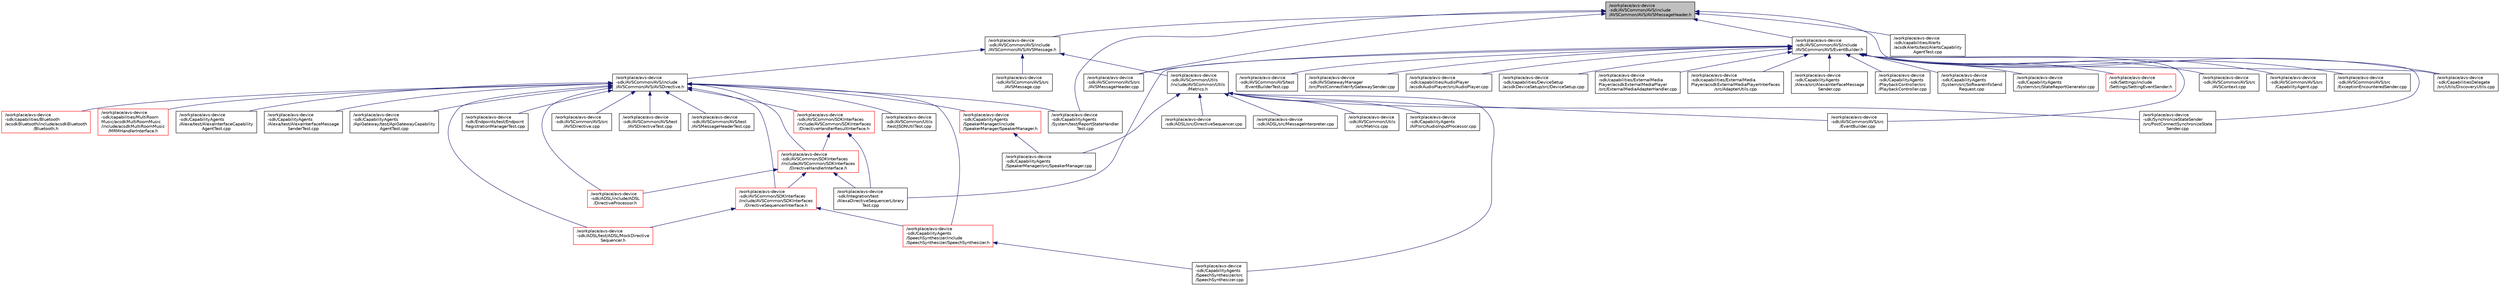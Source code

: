 digraph "/workplace/avs-device-sdk/AVSCommon/AVS/include/AVSCommon/AVS/AVSMessageHeader.h"
{
  edge [fontname="Helvetica",fontsize="10",labelfontname="Helvetica",labelfontsize="10"];
  node [fontname="Helvetica",fontsize="10",shape=record];
  Node2 [label="/workplace/avs-device\l-sdk/AVSCommon/AVS/include\l/AVSCommon/AVS/AVSMessageHeader.h",height=0.2,width=0.4,color="black", fillcolor="grey75", style="filled", fontcolor="black"];
  Node2 -> Node3 [dir="back",color="midnightblue",fontsize="10",style="solid",fontname="Helvetica"];
  Node3 [label="/workplace/avs-device\l-sdk/AVSCommon/AVS/include\l/AVSCommon/AVS/AVSMessage.h",height=0.2,width=0.4,color="black", fillcolor="white", style="filled",URL="$_a_v_s_message_8h.html"];
  Node3 -> Node4 [dir="back",color="midnightblue",fontsize="10",style="solid",fontname="Helvetica"];
  Node4 [label="/workplace/avs-device\l-sdk/AVSCommon/AVS/include\l/AVSCommon/AVS/AVSDirective.h",height=0.2,width=0.4,color="black", fillcolor="white", style="filled",URL="$_a_v_s_directive_8h.html"];
  Node4 -> Node5 [dir="back",color="midnightblue",fontsize="10",style="solid",fontname="Helvetica"];
  Node5 [label="/workplace/avs-device\l-sdk/ADSL/include/ADSL\l/DirectiveProcessor.h",height=0.2,width=0.4,color="red", fillcolor="white", style="filled",URL="$_directive_processor_8h.html"];
  Node4 -> Node35 [dir="back",color="midnightblue",fontsize="10",style="solid",fontname="Helvetica"];
  Node35 [label="/workplace/avs-device\l-sdk/ADSL/test/ADSL/MockDirective\lSequencer.h",height=0.2,width=0.4,color="red", fillcolor="white", style="filled",URL="$_a_d_s_l_2test_2_a_d_s_l_2_mock_directive_sequencer_8h.html"];
  Node4 -> Node36 [dir="back",color="midnightblue",fontsize="10",style="solid",fontname="Helvetica"];
  Node36 [label="/workplace/avs-device\l-sdk/AVSCommon/AVS/src\l/AVSDirective.cpp",height=0.2,width=0.4,color="black", fillcolor="white", style="filled",URL="$_a_v_s_directive_8cpp.html"];
  Node4 -> Node37 [dir="back",color="midnightblue",fontsize="10",style="solid",fontname="Helvetica"];
  Node37 [label="/workplace/avs-device\l-sdk/AVSCommon/AVS/test\l/AVSDirectiveTest.cpp",height=0.2,width=0.4,color="black", fillcolor="white", style="filled",URL="$_a_v_s_directive_test_8cpp.html"];
  Node4 -> Node38 [dir="back",color="midnightblue",fontsize="10",style="solid",fontname="Helvetica"];
  Node38 [label="/workplace/avs-device\l-sdk/AVSCommon/AVS/test\l/AVSMessageHeaderTest.cpp",height=0.2,width=0.4,color="black", fillcolor="white", style="filled",URL="$_a_v_s_message_header_test_8cpp.html"];
  Node4 -> Node39 [dir="back",color="midnightblue",fontsize="10",style="solid",fontname="Helvetica"];
  Node39 [label="/workplace/avs-device\l-sdk/AVSCommon/SDKInterfaces\l/include/AVSCommon/SDKInterfaces\l/DirectiveHandlerInterface.h",height=0.2,width=0.4,color="red", fillcolor="white", style="filled",URL="$_directive_handler_interface_8h.html"];
  Node39 -> Node5 [dir="back",color="midnightblue",fontsize="10",style="solid",fontname="Helvetica"];
  Node39 -> Node162 [dir="back",color="midnightblue",fontsize="10",style="solid",fontname="Helvetica"];
  Node162 [label="/workplace/avs-device\l-sdk/AVSCommon/SDKInterfaces\l/include/AVSCommon/SDKInterfaces\l/DirectiveSequencerInterface.h",height=0.2,width=0.4,color="red", fillcolor="white", style="filled",URL="$_directive_sequencer_interface_8h.html"];
  Node162 -> Node35 [dir="back",color="midnightblue",fontsize="10",style="solid",fontname="Helvetica"];
  Node162 -> Node128 [dir="back",color="midnightblue",fontsize="10",style="solid",fontname="Helvetica"];
  Node128 [label="/workplace/avs-device\l-sdk/CapabilityAgents\l/SpeechSynthesizer/include\l/SpeechSynthesizer/SpeechSynthesizer.h",height=0.2,width=0.4,color="red", fillcolor="white", style="filled",URL="$_speech_synthesizer_8h.html"];
  Node128 -> Node129 [dir="back",color="midnightblue",fontsize="10",style="solid",fontname="Helvetica"];
  Node129 [label="/workplace/avs-device\l-sdk/CapabilityAgents\l/SpeechSynthesizer/src\l/SpeechSynthesizer.cpp",height=0.2,width=0.4,color="black", fillcolor="white", style="filled",URL="$_speech_synthesizer_8cpp.html"];
  Node39 -> Node29 [dir="back",color="midnightblue",fontsize="10",style="solid",fontname="Helvetica"];
  Node29 [label="/workplace/avs-device\l-sdk/Integration/test\l/AlexaDirectiveSequencerLibrary\lTest.cpp",height=0.2,width=0.4,color="black", fillcolor="white", style="filled",URL="$_alexa_directive_sequencer_library_test_8cpp.html"];
  Node4 -> Node256 [dir="back",color="midnightblue",fontsize="10",style="solid",fontname="Helvetica"];
  Node256 [label="/workplace/avs-device\l-sdk/AVSCommon/SDKInterfaces\l/include/AVSCommon/SDKInterfaces\l/DirectiveHandlerResultInterface.h",height=0.2,width=0.4,color="red", fillcolor="white", style="filled",URL="$_directive_handler_result_interface_8h.html"];
  Node256 -> Node39 [dir="back",color="midnightblue",fontsize="10",style="solid",fontname="Helvetica"];
  Node256 -> Node29 [dir="back",color="midnightblue",fontsize="10",style="solid",fontname="Helvetica"];
  Node4 -> Node162 [dir="back",color="midnightblue",fontsize="10",style="solid",fontname="Helvetica"];
  Node4 -> Node258 [dir="back",color="midnightblue",fontsize="10",style="solid",fontname="Helvetica"];
  Node258 [label="/workplace/avs-device\l-sdk/AVSCommon/Utils\l/test/JSONUtilTest.cpp",height=0.2,width=0.4,color="black", fillcolor="white", style="filled",URL="$_j_s_o_n_util_test_8cpp.html"];
  Node4 -> Node59 [dir="back",color="midnightblue",fontsize="10",style="solid",fontname="Helvetica"];
  Node59 [label="/workplace/avs-device\l-sdk/capabilities/Bluetooth\l/acsdkBluetooth/include/acsdkBluetooth\l/Bluetooth.h",height=0.2,width=0.4,color="red", fillcolor="white", style="filled",URL="$_bluetooth_8h.html"];
  Node4 -> Node259 [dir="back",color="midnightblue",fontsize="10",style="solid",fontname="Helvetica"];
  Node259 [label="/workplace/avs-device\l-sdk/capabilities/MultiRoom\lMusic/acsdkMultiRoomMusic\l/include/acsdkMultiRoomMusic\l/MRMHandlerInterface.h",height=0.2,width=0.4,color="red", fillcolor="white", style="filled",URL="$_m_r_m_handler_interface_8h.html"];
  Node4 -> Node99 [dir="back",color="midnightblue",fontsize="10",style="solid",fontname="Helvetica"];
  Node99 [label="/workplace/avs-device\l-sdk/CapabilityAgents\l/Alexa/test/AlexaInterfaceCapability\lAgentTest.cpp",height=0.2,width=0.4,color="black", fillcolor="white", style="filled",URL="$_alexa_interface_capability_agent_test_8cpp.html"];
  Node4 -> Node260 [dir="back",color="midnightblue",fontsize="10",style="solid",fontname="Helvetica"];
  Node260 [label="/workplace/avs-device\l-sdk/CapabilityAgents\l/Alexa/test/AlexaInterfaceMessage\lSenderTest.cpp",height=0.2,width=0.4,color="black", fillcolor="white", style="filled",URL="$_alexa_interface_message_sender_test_8cpp.html"];
  Node4 -> Node105 [dir="back",color="midnightblue",fontsize="10",style="solid",fontname="Helvetica"];
  Node105 [label="/workplace/avs-device\l-sdk/CapabilityAgents\l/ApiGateway/test/ApiGatewayCapability\lAgentTest.cpp",height=0.2,width=0.4,color="black", fillcolor="white", style="filled",URL="$_api_gateway_capability_agent_test_8cpp.html"];
  Node4 -> Node122 [dir="back",color="midnightblue",fontsize="10",style="solid",fontname="Helvetica"];
  Node122 [label="/workplace/avs-device\l-sdk/CapabilityAgents\l/SpeakerManager/include\l/SpeakerManager/SpeakerManager.h",height=0.2,width=0.4,color="red", fillcolor="white", style="filled",URL="$_speaker_manager_8h.html"];
  Node122 -> Node123 [dir="back",color="midnightblue",fontsize="10",style="solid",fontname="Helvetica"];
  Node123 [label="/workplace/avs-device\l-sdk/CapabilityAgents\l/SpeakerManager/src/SpeakerManager.cpp",height=0.2,width=0.4,color="black", fillcolor="white", style="filled",URL="$_speaker_manager_8cpp.html"];
  Node4 -> Node128 [dir="back",color="midnightblue",fontsize="10",style="solid",fontname="Helvetica"];
  Node4 -> Node136 [dir="back",color="midnightblue",fontsize="10",style="solid",fontname="Helvetica"];
  Node136 [label="/workplace/avs-device\l-sdk/CapabilityAgents\l/System/test/ReportStateHandler\lTest.cpp",height=0.2,width=0.4,color="black", fillcolor="white", style="filled",URL="$_report_state_handler_test_8cpp.html"];
  Node4 -> Node172 [dir="back",color="midnightblue",fontsize="10",style="solid",fontname="Helvetica"];
  Node172 [label="/workplace/avs-device\l-sdk/Endpoints/test/Endpoint\lRegistrationManagerTest.cpp",height=0.2,width=0.4,color="black", fillcolor="white", style="filled",URL="$_endpoint_registration_manager_test_8cpp.html"];
  Node3 -> Node261 [dir="back",color="midnightblue",fontsize="10",style="solid",fontname="Helvetica"];
  Node261 [label="/workplace/avs-device\l-sdk/AVSCommon/AVS/src\l/AVSMessage.cpp",height=0.2,width=0.4,color="black", fillcolor="white", style="filled",URL="$_a_v_s_message_8cpp.html"];
  Node3 -> Node262 [dir="back",color="midnightblue",fontsize="10",style="solid",fontname="Helvetica"];
  Node262 [label="/workplace/avs-device\l-sdk/AVSCommon/Utils\l/include/AVSCommon/Utils\l/Metrics.h",height=0.2,width=0.4,color="black", fillcolor="white", style="filled",URL="$_metrics_8h.html"];
  Node262 -> Node8 [dir="back",color="midnightblue",fontsize="10",style="solid",fontname="Helvetica"];
  Node8 [label="/workplace/avs-device\l-sdk/ADSL/src/DirectiveSequencer.cpp",height=0.2,width=0.4,color="black", fillcolor="white", style="filled",URL="$_directive_sequencer_8cpp.html"];
  Node262 -> Node165 [dir="back",color="midnightblue",fontsize="10",style="solid",fontname="Helvetica"];
  Node165 [label="/workplace/avs-device\l-sdk/ADSL/src/MessageInterpreter.cpp",height=0.2,width=0.4,color="black", fillcolor="white", style="filled",URL="$_message_interpreter_8cpp.html"];
  Node262 -> Node263 [dir="back",color="midnightblue",fontsize="10",style="solid",fontname="Helvetica"];
  Node263 [label="/workplace/avs-device\l-sdk/AVSCommon/AVS/src\l/EventBuilder.cpp",height=0.2,width=0.4,color="black", fillcolor="white", style="filled",URL="$_event_builder_8cpp.html"];
  Node262 -> Node264 [dir="back",color="midnightblue",fontsize="10",style="solid",fontname="Helvetica"];
  Node264 [label="/workplace/avs-device\l-sdk/AVSCommon/Utils\l/src/Metrics.cpp",height=0.2,width=0.4,color="black", fillcolor="white", style="filled",URL="$_metrics_8cpp.html"];
  Node262 -> Node95 [dir="back",color="midnightblue",fontsize="10",style="solid",fontname="Helvetica"];
  Node95 [label="/workplace/avs-device\l-sdk/CapabilityAgents\l/AIP/src/AudioInputProcessor.cpp",height=0.2,width=0.4,color="black", fillcolor="white", style="filled",URL="$_audio_input_processor_8cpp.html"];
  Node262 -> Node123 [dir="back",color="midnightblue",fontsize="10",style="solid",fontname="Helvetica"];
  Node262 -> Node129 [dir="back",color="midnightblue",fontsize="10",style="solid",fontname="Helvetica"];
  Node262 -> Node265 [dir="back",color="midnightblue",fontsize="10",style="solid",fontname="Helvetica"];
  Node265 [label="/workplace/avs-device\l-sdk/SynchronizeStateSender\l/src/PostConnectSynchronizeState\lSender.cpp",height=0.2,width=0.4,color="black", fillcolor="white", style="filled",URL="$_post_connect_synchronize_state_sender_8cpp.html"];
  Node2 -> Node266 [dir="back",color="midnightblue",fontsize="10",style="solid",fontname="Helvetica"];
  Node266 [label="/workplace/avs-device\l-sdk/AVSCommon/AVS/include\l/AVSCommon/AVS/EventBuilder.h",height=0.2,width=0.4,color="black", fillcolor="white", style="filled",URL="$_event_builder_8h.html"];
  Node266 -> Node267 [dir="back",color="midnightblue",fontsize="10",style="solid",fontname="Helvetica"];
  Node267 [label="/workplace/avs-device\l-sdk/AVSCommon/AVS/src\l/AVSContext.cpp",height=0.2,width=0.4,color="black", fillcolor="white", style="filled",URL="$_a_v_s_context_8cpp.html"];
  Node266 -> Node268 [dir="back",color="midnightblue",fontsize="10",style="solid",fontname="Helvetica"];
  Node268 [label="/workplace/avs-device\l-sdk/AVSCommon/AVS/src\l/AVSMessageHeader.cpp",height=0.2,width=0.4,color="black", fillcolor="white", style="filled",URL="$_a_v_s_message_header_8cpp.html"];
  Node266 -> Node46 [dir="back",color="midnightblue",fontsize="10",style="solid",fontname="Helvetica"];
  Node46 [label="/workplace/avs-device\l-sdk/AVSCommon/AVS/src\l/CapabilityAgent.cpp",height=0.2,width=0.4,color="black", fillcolor="white", style="filled",URL="$_capability_agent_8cpp.html"];
  Node266 -> Node263 [dir="back",color="midnightblue",fontsize="10",style="solid",fontname="Helvetica"];
  Node266 -> Node269 [dir="back",color="midnightblue",fontsize="10",style="solid",fontname="Helvetica"];
  Node269 [label="/workplace/avs-device\l-sdk/AVSCommon/AVS/src\l/ExceptionEncounteredSender.cpp",height=0.2,width=0.4,color="black", fillcolor="white", style="filled",URL="$_exception_encountered_sender_8cpp.html"];
  Node266 -> Node270 [dir="back",color="midnightblue",fontsize="10",style="solid",fontname="Helvetica"];
  Node270 [label="/workplace/avs-device\l-sdk/AVSCommon/AVS/test\l/EventBuilderTest.cpp",height=0.2,width=0.4,color="black", fillcolor="white", style="filled",URL="$_event_builder_test_8cpp.html"];
  Node266 -> Node271 [dir="back",color="midnightblue",fontsize="10",style="solid",fontname="Helvetica"];
  Node271 [label="/workplace/avs-device\l-sdk/AVSGatewayManager\l/src/PostConnectVerifyGatewaySender.cpp",height=0.2,width=0.4,color="black", fillcolor="white", style="filled",URL="$_post_connect_verify_gateway_sender_8cpp.html"];
  Node266 -> Node56 [dir="back",color="midnightblue",fontsize="10",style="solid",fontname="Helvetica"];
  Node56 [label="/workplace/avs-device\l-sdk/capabilities/AudioPlayer\l/acsdkAudioPlayer/src/AudioPlayer.cpp",height=0.2,width=0.4,color="black", fillcolor="white", style="filled",URL="$_audio_player_8cpp.html"];
  Node266 -> Node272 [dir="back",color="midnightblue",fontsize="10",style="solid",fontname="Helvetica"];
  Node272 [label="/workplace/avs-device\l-sdk/capabilities/DeviceSetup\l/acsdkDeviceSetup/src/DeviceSetup.cpp",height=0.2,width=0.4,color="black", fillcolor="white", style="filled",URL="$_device_setup_8cpp.html"];
  Node266 -> Node273 [dir="back",color="midnightblue",fontsize="10",style="solid",fontname="Helvetica"];
  Node273 [label="/workplace/avs-device\l-sdk/capabilities/ExternalMedia\lPlayer/acsdkExternalMediaPlayer\l/src/ExternalMediaAdapterHandler.cpp",height=0.2,width=0.4,color="black", fillcolor="white", style="filled",URL="$_external_media_adapter_handler_8cpp.html"];
  Node266 -> Node274 [dir="back",color="midnightblue",fontsize="10",style="solid",fontname="Helvetica"];
  Node274 [label="/workplace/avs-device\l-sdk/capabilities/ExternalMedia\lPlayer/acsdkExternalMediaPlayerInterfaces\l/src/AdapterUtils.cpp",height=0.2,width=0.4,color="black", fillcolor="white", style="filled",URL="$_adapter_utils_8cpp.html"];
  Node266 -> Node275 [dir="back",color="midnightblue",fontsize="10",style="solid",fontname="Helvetica"];
  Node275 [label="/workplace/avs-device\l-sdk/CapabilitiesDelegate\l/src/Utils/DiscoveryUtils.cpp",height=0.2,width=0.4,color="black", fillcolor="white", style="filled",URL="$_discovery_utils_8cpp.html"];
  Node266 -> Node276 [dir="back",color="midnightblue",fontsize="10",style="solid",fontname="Helvetica"];
  Node276 [label="/workplace/avs-device\l-sdk/CapabilityAgents\l/Alexa/src/AlexaInterfaceMessage\lSender.cpp",height=0.2,width=0.4,color="black", fillcolor="white", style="filled",URL="$_alexa_interface_message_sender_8cpp.html"];
  Node266 -> Node208 [dir="back",color="midnightblue",fontsize="10",style="solid",fontname="Helvetica"];
  Node208 [label="/workplace/avs-device\l-sdk/CapabilityAgents\l/PlaybackController/src\l/PlaybackController.cpp",height=0.2,width=0.4,color="black", fillcolor="white", style="filled",URL="$_playback_controller_8cpp.html"];
  Node266 -> Node142 [dir="back",color="midnightblue",fontsize="10",style="solid",fontname="Helvetica"];
  Node142 [label="/workplace/avs-device\l-sdk/CapabilityAgents\l/System/src/SoftwareInfoSend\lRequest.cpp",height=0.2,width=0.4,color="black", fillcolor="white", style="filled",URL="$_software_info_send_request_8cpp.html"];
  Node266 -> Node277 [dir="back",color="midnightblue",fontsize="10",style="solid",fontname="Helvetica"];
  Node277 [label="/workplace/avs-device\l-sdk/CapabilityAgents\l/System/src/StateReportGenerator.cpp",height=0.2,width=0.4,color="black", fillcolor="white", style="filled",URL="$_state_report_generator_8cpp.html"];
  Node266 -> Node29 [dir="back",color="midnightblue",fontsize="10",style="solid",fontname="Helvetica"];
  Node266 -> Node278 [dir="back",color="midnightblue",fontsize="10",style="solid",fontname="Helvetica"];
  Node278 [label="/workplace/avs-device\l-sdk/Settings/include\l/Settings/SettingEventSender.h",height=0.2,width=0.4,color="red", fillcolor="white", style="filled",URL="$_setting_event_sender_8h.html"];
  Node266 -> Node265 [dir="back",color="midnightblue",fontsize="10",style="solid",fontname="Helvetica"];
  Node2 -> Node268 [dir="back",color="midnightblue",fontsize="10",style="solid",fontname="Helvetica"];
  Node2 -> Node54 [dir="back",color="midnightblue",fontsize="10",style="solid",fontname="Helvetica"];
  Node54 [label="/workplace/avs-device\l-sdk/capabilities/Alerts\l/acsdkAlerts/test/AlertsCapability\lAgentTest.cpp",height=0.2,width=0.4,color="black", fillcolor="white", style="filled",URL="$_alerts_capability_agent_test_8cpp.html"];
  Node2 -> Node275 [dir="back",color="midnightblue",fontsize="10",style="solid",fontname="Helvetica"];
  Node2 -> Node136 [dir="back",color="midnightblue",fontsize="10",style="solid",fontname="Helvetica"];
}
